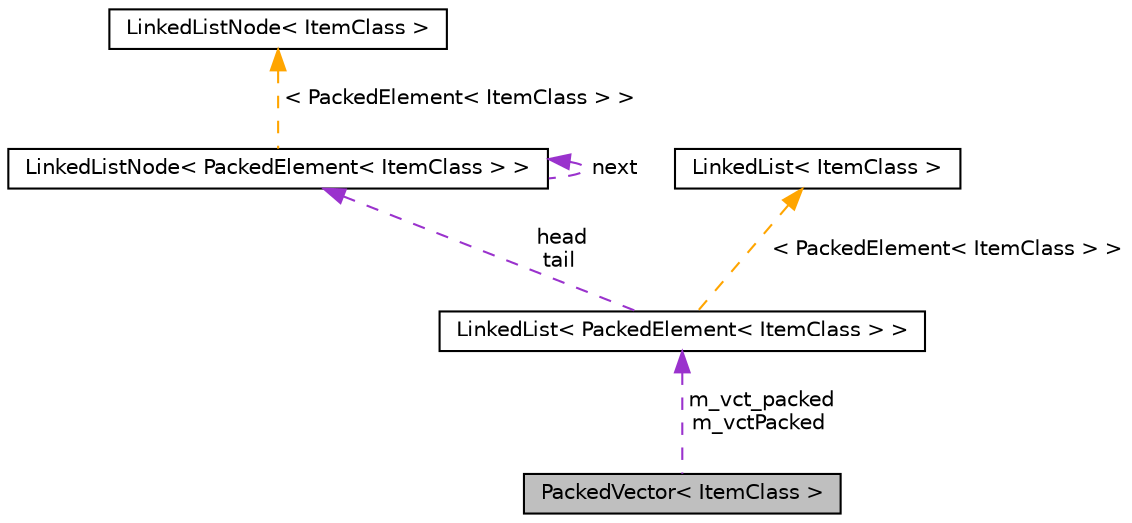 digraph G
{
  bgcolor="transparent";
  edge [fontname="Helvetica",fontsize="10",labelfontname="Helvetica",labelfontsize="10"];
  node [fontname="Helvetica",fontsize="10",shape=record];
  Node1 [label="PackedVector\< ItemClass \>",height=0.2,width=0.4,color="black", fillcolor="grey75", style="filled" fontcolor="black"];
  Node2 -> Node1 [dir="back",color="darkorchid3",fontsize="10",style="dashed",label=" m_vct_packed\nm_vctPacked" ,fontname="Helvetica"];
  Node2 [label="LinkedList\< PackedElement\< ItemClass \> \>",height=0.2,width=0.4,color="black",URL="$classLinkedList.html"];
  Node3 -> Node2 [dir="back",color="darkorchid3",fontsize="10",style="dashed",label=" head\ntail" ,fontname="Helvetica"];
  Node3 [label="LinkedListNode\< PackedElement\< ItemClass \> \>",height=0.2,width=0.4,color="black",URL="$classLinkedListNode.html"];
  Node3 -> Node3 [dir="back",color="darkorchid3",fontsize="10",style="dashed",label=" next" ,fontname="Helvetica"];
  Node4 -> Node3 [dir="back",color="orange",fontsize="10",style="dashed",label=" \< PackedElement\< ItemClass \> \>" ,fontname="Helvetica"];
  Node4 [label="LinkedListNode\< ItemClass \>",height=0.2,width=0.4,color="black",URL="$classLinkedListNode.html"];
  Node5 -> Node2 [dir="back",color="orange",fontsize="10",style="dashed",label=" \< PackedElement\< ItemClass \> \>" ,fontname="Helvetica"];
  Node5 [label="LinkedList\< ItemClass \>",height=0.2,width=0.4,color="black",URL="$classLinkedList.html"];
}
